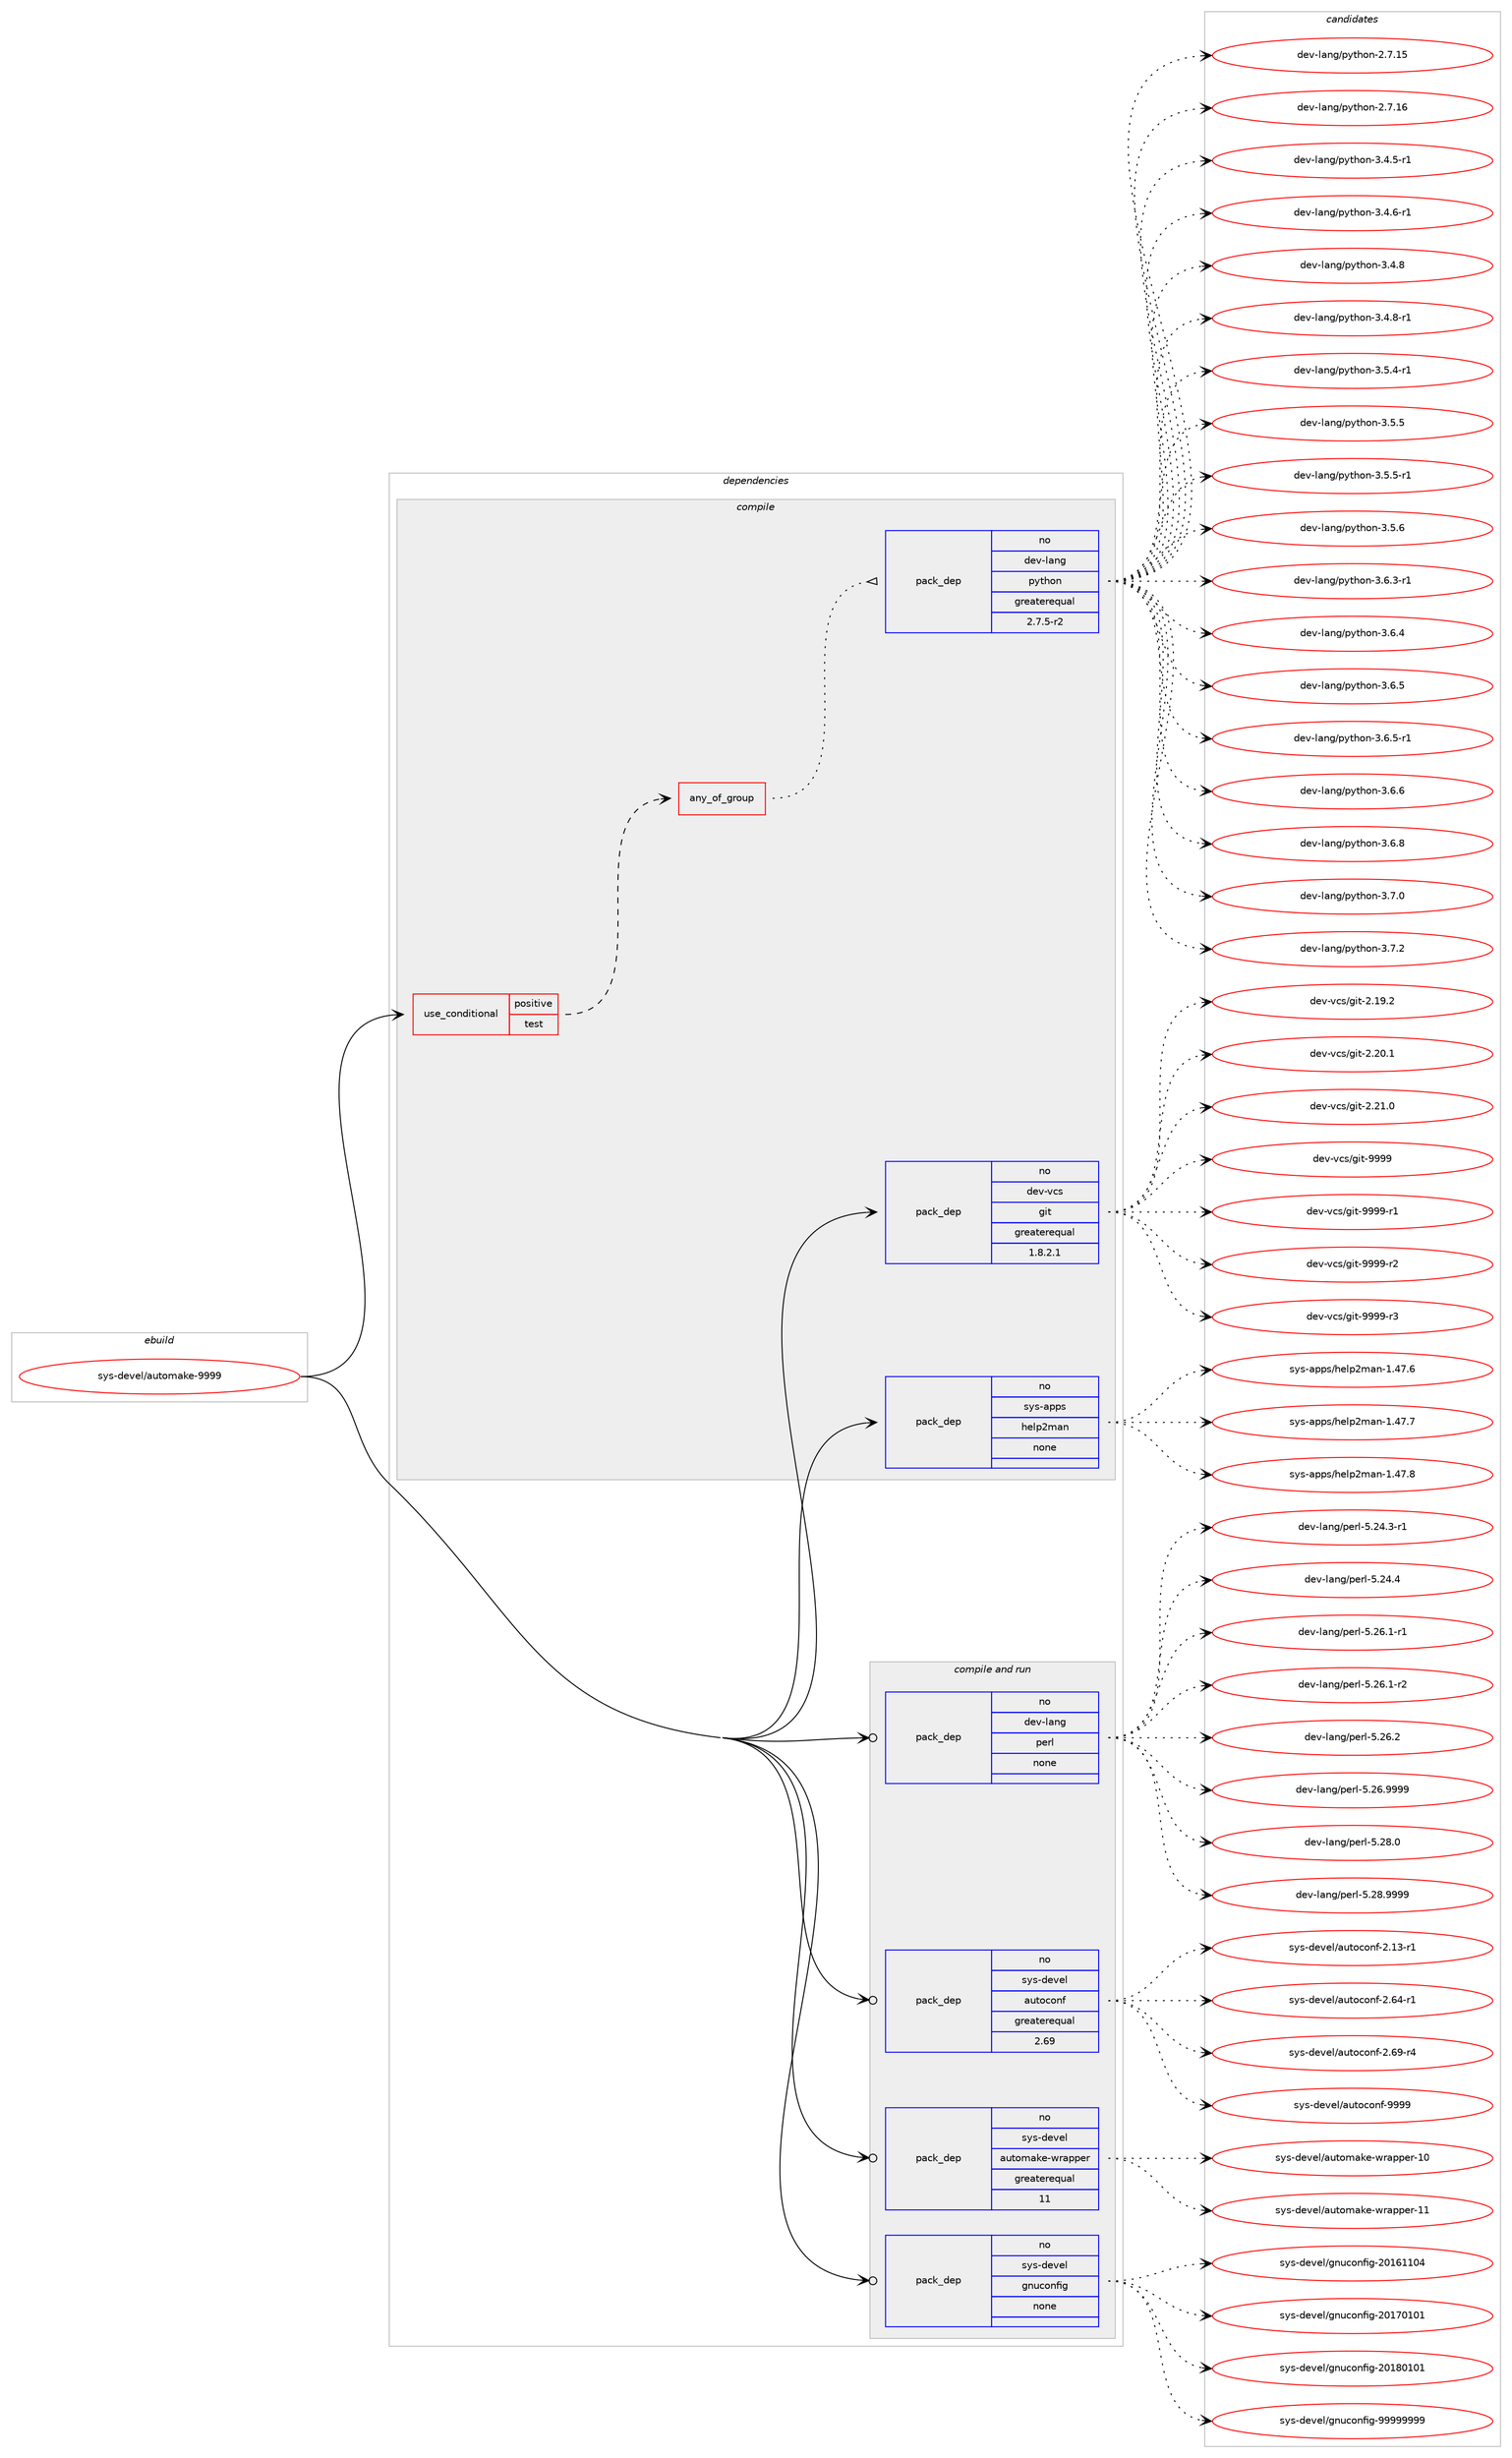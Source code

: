 digraph prolog {

# *************
# Graph options
# *************

newrank=true;
concentrate=true;
compound=true;
graph [rankdir=LR,fontname=Helvetica,fontsize=10,ranksep=1.5];#, ranksep=2.5, nodesep=0.2];
edge  [arrowhead=vee];
node  [fontname=Helvetica,fontsize=10];

# **********
# The ebuild
# **********

subgraph cluster_leftcol {
color=gray;
rank=same;
label=<<i>ebuild</i>>;
id [label="sys-devel/automake-9999", color=red, width=4, href="../sys-devel/automake-9999.svg"];
}

# ****************
# The dependencies
# ****************

subgraph cluster_midcol {
color=gray;
label=<<i>dependencies</i>>;
subgraph cluster_compile {
fillcolor="#eeeeee";
style=filled;
label=<<i>compile</i>>;
subgraph cond459280 {
dependency1726372 [label=<<TABLE BORDER="0" CELLBORDER="1" CELLSPACING="0" CELLPADDING="4"><TR><TD ROWSPAN="3" CELLPADDING="10">use_conditional</TD></TR><TR><TD>positive</TD></TR><TR><TD>test</TD></TR></TABLE>>, shape=none, color=red];
subgraph any27404 {
dependency1726373 [label=<<TABLE BORDER="0" CELLBORDER="1" CELLSPACING="0" CELLPADDING="4"><TR><TD CELLPADDING="10">any_of_group</TD></TR></TABLE>>, shape=none, color=red];subgraph pack1238800 {
dependency1726374 [label=<<TABLE BORDER="0" CELLBORDER="1" CELLSPACING="0" CELLPADDING="4" WIDTH="220"><TR><TD ROWSPAN="6" CELLPADDING="30">pack_dep</TD></TR><TR><TD WIDTH="110">no</TD></TR><TR><TD>dev-lang</TD></TR><TR><TD>python</TD></TR><TR><TD>greaterequal</TD></TR><TR><TD>2.7.5-r2</TD></TR></TABLE>>, shape=none, color=blue];
}
dependency1726373:e -> dependency1726374:w [weight=20,style="dotted",arrowhead="oinv"];
}
dependency1726372:e -> dependency1726373:w [weight=20,style="dashed",arrowhead="vee"];
}
id:e -> dependency1726372:w [weight=20,style="solid",arrowhead="vee"];
subgraph pack1238801 {
dependency1726375 [label=<<TABLE BORDER="0" CELLBORDER="1" CELLSPACING="0" CELLPADDING="4" WIDTH="220"><TR><TD ROWSPAN="6" CELLPADDING="30">pack_dep</TD></TR><TR><TD WIDTH="110">no</TD></TR><TR><TD>dev-vcs</TD></TR><TR><TD>git</TD></TR><TR><TD>greaterequal</TD></TR><TR><TD>1.8.2.1</TD></TR></TABLE>>, shape=none, color=blue];
}
id:e -> dependency1726375:w [weight=20,style="solid",arrowhead="vee"];
subgraph pack1238802 {
dependency1726376 [label=<<TABLE BORDER="0" CELLBORDER="1" CELLSPACING="0" CELLPADDING="4" WIDTH="220"><TR><TD ROWSPAN="6" CELLPADDING="30">pack_dep</TD></TR><TR><TD WIDTH="110">no</TD></TR><TR><TD>sys-apps</TD></TR><TR><TD>help2man</TD></TR><TR><TD>none</TD></TR><TR><TD></TD></TR></TABLE>>, shape=none, color=blue];
}
id:e -> dependency1726376:w [weight=20,style="solid",arrowhead="vee"];
}
subgraph cluster_compileandrun {
fillcolor="#eeeeee";
style=filled;
label=<<i>compile and run</i>>;
subgraph pack1238803 {
dependency1726377 [label=<<TABLE BORDER="0" CELLBORDER="1" CELLSPACING="0" CELLPADDING="4" WIDTH="220"><TR><TD ROWSPAN="6" CELLPADDING="30">pack_dep</TD></TR><TR><TD WIDTH="110">no</TD></TR><TR><TD>dev-lang</TD></TR><TR><TD>perl</TD></TR><TR><TD>none</TD></TR><TR><TD></TD></TR></TABLE>>, shape=none, color=blue];
}
id:e -> dependency1726377:w [weight=20,style="solid",arrowhead="odotvee"];
subgraph pack1238804 {
dependency1726378 [label=<<TABLE BORDER="0" CELLBORDER="1" CELLSPACING="0" CELLPADDING="4" WIDTH="220"><TR><TD ROWSPAN="6" CELLPADDING="30">pack_dep</TD></TR><TR><TD WIDTH="110">no</TD></TR><TR><TD>sys-devel</TD></TR><TR><TD>autoconf</TD></TR><TR><TD>greaterequal</TD></TR><TR><TD>2.69</TD></TR></TABLE>>, shape=none, color=blue];
}
id:e -> dependency1726378:w [weight=20,style="solid",arrowhead="odotvee"];
subgraph pack1238805 {
dependency1726379 [label=<<TABLE BORDER="0" CELLBORDER="1" CELLSPACING="0" CELLPADDING="4" WIDTH="220"><TR><TD ROWSPAN="6" CELLPADDING="30">pack_dep</TD></TR><TR><TD WIDTH="110">no</TD></TR><TR><TD>sys-devel</TD></TR><TR><TD>automake-wrapper</TD></TR><TR><TD>greaterequal</TD></TR><TR><TD>11</TD></TR></TABLE>>, shape=none, color=blue];
}
id:e -> dependency1726379:w [weight=20,style="solid",arrowhead="odotvee"];
subgraph pack1238806 {
dependency1726380 [label=<<TABLE BORDER="0" CELLBORDER="1" CELLSPACING="0" CELLPADDING="4" WIDTH="220"><TR><TD ROWSPAN="6" CELLPADDING="30">pack_dep</TD></TR><TR><TD WIDTH="110">no</TD></TR><TR><TD>sys-devel</TD></TR><TR><TD>gnuconfig</TD></TR><TR><TD>none</TD></TR><TR><TD></TD></TR></TABLE>>, shape=none, color=blue];
}
id:e -> dependency1726380:w [weight=20,style="solid",arrowhead="odotvee"];
}
subgraph cluster_run {
fillcolor="#eeeeee";
style=filled;
label=<<i>run</i>>;
}
}

# **************
# The candidates
# **************

subgraph cluster_choices {
rank=same;
color=gray;
label=<<i>candidates</i>>;

subgraph choice1238800 {
color=black;
nodesep=1;
choice10010111845108971101034711212111610411111045504655464953 [label="dev-lang/python-2.7.15", color=red, width=4,href="../dev-lang/python-2.7.15.svg"];
choice10010111845108971101034711212111610411111045504655464954 [label="dev-lang/python-2.7.16", color=red, width=4,href="../dev-lang/python-2.7.16.svg"];
choice1001011184510897110103471121211161041111104551465246534511449 [label="dev-lang/python-3.4.5-r1", color=red, width=4,href="../dev-lang/python-3.4.5-r1.svg"];
choice1001011184510897110103471121211161041111104551465246544511449 [label="dev-lang/python-3.4.6-r1", color=red, width=4,href="../dev-lang/python-3.4.6-r1.svg"];
choice100101118451089711010347112121116104111110455146524656 [label="dev-lang/python-3.4.8", color=red, width=4,href="../dev-lang/python-3.4.8.svg"];
choice1001011184510897110103471121211161041111104551465246564511449 [label="dev-lang/python-3.4.8-r1", color=red, width=4,href="../dev-lang/python-3.4.8-r1.svg"];
choice1001011184510897110103471121211161041111104551465346524511449 [label="dev-lang/python-3.5.4-r1", color=red, width=4,href="../dev-lang/python-3.5.4-r1.svg"];
choice100101118451089711010347112121116104111110455146534653 [label="dev-lang/python-3.5.5", color=red, width=4,href="../dev-lang/python-3.5.5.svg"];
choice1001011184510897110103471121211161041111104551465346534511449 [label="dev-lang/python-3.5.5-r1", color=red, width=4,href="../dev-lang/python-3.5.5-r1.svg"];
choice100101118451089711010347112121116104111110455146534654 [label="dev-lang/python-3.5.6", color=red, width=4,href="../dev-lang/python-3.5.6.svg"];
choice1001011184510897110103471121211161041111104551465446514511449 [label="dev-lang/python-3.6.3-r1", color=red, width=4,href="../dev-lang/python-3.6.3-r1.svg"];
choice100101118451089711010347112121116104111110455146544652 [label="dev-lang/python-3.6.4", color=red, width=4,href="../dev-lang/python-3.6.4.svg"];
choice100101118451089711010347112121116104111110455146544653 [label="dev-lang/python-3.6.5", color=red, width=4,href="../dev-lang/python-3.6.5.svg"];
choice1001011184510897110103471121211161041111104551465446534511449 [label="dev-lang/python-3.6.5-r1", color=red, width=4,href="../dev-lang/python-3.6.5-r1.svg"];
choice100101118451089711010347112121116104111110455146544654 [label="dev-lang/python-3.6.6", color=red, width=4,href="../dev-lang/python-3.6.6.svg"];
choice100101118451089711010347112121116104111110455146544656 [label="dev-lang/python-3.6.8", color=red, width=4,href="../dev-lang/python-3.6.8.svg"];
choice100101118451089711010347112121116104111110455146554648 [label="dev-lang/python-3.7.0", color=red, width=4,href="../dev-lang/python-3.7.0.svg"];
choice100101118451089711010347112121116104111110455146554650 [label="dev-lang/python-3.7.2", color=red, width=4,href="../dev-lang/python-3.7.2.svg"];
dependency1726374:e -> choice10010111845108971101034711212111610411111045504655464953:w [style=dotted,weight="100"];
dependency1726374:e -> choice10010111845108971101034711212111610411111045504655464954:w [style=dotted,weight="100"];
dependency1726374:e -> choice1001011184510897110103471121211161041111104551465246534511449:w [style=dotted,weight="100"];
dependency1726374:e -> choice1001011184510897110103471121211161041111104551465246544511449:w [style=dotted,weight="100"];
dependency1726374:e -> choice100101118451089711010347112121116104111110455146524656:w [style=dotted,weight="100"];
dependency1726374:e -> choice1001011184510897110103471121211161041111104551465246564511449:w [style=dotted,weight="100"];
dependency1726374:e -> choice1001011184510897110103471121211161041111104551465346524511449:w [style=dotted,weight="100"];
dependency1726374:e -> choice100101118451089711010347112121116104111110455146534653:w [style=dotted,weight="100"];
dependency1726374:e -> choice1001011184510897110103471121211161041111104551465346534511449:w [style=dotted,weight="100"];
dependency1726374:e -> choice100101118451089711010347112121116104111110455146534654:w [style=dotted,weight="100"];
dependency1726374:e -> choice1001011184510897110103471121211161041111104551465446514511449:w [style=dotted,weight="100"];
dependency1726374:e -> choice100101118451089711010347112121116104111110455146544652:w [style=dotted,weight="100"];
dependency1726374:e -> choice100101118451089711010347112121116104111110455146544653:w [style=dotted,weight="100"];
dependency1726374:e -> choice1001011184510897110103471121211161041111104551465446534511449:w [style=dotted,weight="100"];
dependency1726374:e -> choice100101118451089711010347112121116104111110455146544654:w [style=dotted,weight="100"];
dependency1726374:e -> choice100101118451089711010347112121116104111110455146544656:w [style=dotted,weight="100"];
dependency1726374:e -> choice100101118451089711010347112121116104111110455146554648:w [style=dotted,weight="100"];
dependency1726374:e -> choice100101118451089711010347112121116104111110455146554650:w [style=dotted,weight="100"];
}
subgraph choice1238801 {
color=black;
nodesep=1;
choice10010111845118991154710310511645504649574650 [label="dev-vcs/git-2.19.2", color=red, width=4,href="../dev-vcs/git-2.19.2.svg"];
choice10010111845118991154710310511645504650484649 [label="dev-vcs/git-2.20.1", color=red, width=4,href="../dev-vcs/git-2.20.1.svg"];
choice10010111845118991154710310511645504650494648 [label="dev-vcs/git-2.21.0", color=red, width=4,href="../dev-vcs/git-2.21.0.svg"];
choice1001011184511899115471031051164557575757 [label="dev-vcs/git-9999", color=red, width=4,href="../dev-vcs/git-9999.svg"];
choice10010111845118991154710310511645575757574511449 [label="dev-vcs/git-9999-r1", color=red, width=4,href="../dev-vcs/git-9999-r1.svg"];
choice10010111845118991154710310511645575757574511450 [label="dev-vcs/git-9999-r2", color=red, width=4,href="../dev-vcs/git-9999-r2.svg"];
choice10010111845118991154710310511645575757574511451 [label="dev-vcs/git-9999-r3", color=red, width=4,href="../dev-vcs/git-9999-r3.svg"];
dependency1726375:e -> choice10010111845118991154710310511645504649574650:w [style=dotted,weight="100"];
dependency1726375:e -> choice10010111845118991154710310511645504650484649:w [style=dotted,weight="100"];
dependency1726375:e -> choice10010111845118991154710310511645504650494648:w [style=dotted,weight="100"];
dependency1726375:e -> choice1001011184511899115471031051164557575757:w [style=dotted,weight="100"];
dependency1726375:e -> choice10010111845118991154710310511645575757574511449:w [style=dotted,weight="100"];
dependency1726375:e -> choice10010111845118991154710310511645575757574511450:w [style=dotted,weight="100"];
dependency1726375:e -> choice10010111845118991154710310511645575757574511451:w [style=dotted,weight="100"];
}
subgraph choice1238802 {
color=black;
nodesep=1;
choice115121115459711211211547104101108112501099711045494652554654 [label="sys-apps/help2man-1.47.6", color=red, width=4,href="../sys-apps/help2man-1.47.6.svg"];
choice115121115459711211211547104101108112501099711045494652554655 [label="sys-apps/help2man-1.47.7", color=red, width=4,href="../sys-apps/help2man-1.47.7.svg"];
choice115121115459711211211547104101108112501099711045494652554656 [label="sys-apps/help2man-1.47.8", color=red, width=4,href="../sys-apps/help2man-1.47.8.svg"];
dependency1726376:e -> choice115121115459711211211547104101108112501099711045494652554654:w [style=dotted,weight="100"];
dependency1726376:e -> choice115121115459711211211547104101108112501099711045494652554655:w [style=dotted,weight="100"];
dependency1726376:e -> choice115121115459711211211547104101108112501099711045494652554656:w [style=dotted,weight="100"];
}
subgraph choice1238803 {
color=black;
nodesep=1;
choice100101118451089711010347112101114108455346505246514511449 [label="dev-lang/perl-5.24.3-r1", color=red, width=4,href="../dev-lang/perl-5.24.3-r1.svg"];
choice10010111845108971101034711210111410845534650524652 [label="dev-lang/perl-5.24.4", color=red, width=4,href="../dev-lang/perl-5.24.4.svg"];
choice100101118451089711010347112101114108455346505446494511449 [label="dev-lang/perl-5.26.1-r1", color=red, width=4,href="../dev-lang/perl-5.26.1-r1.svg"];
choice100101118451089711010347112101114108455346505446494511450 [label="dev-lang/perl-5.26.1-r2", color=red, width=4,href="../dev-lang/perl-5.26.1-r2.svg"];
choice10010111845108971101034711210111410845534650544650 [label="dev-lang/perl-5.26.2", color=red, width=4,href="../dev-lang/perl-5.26.2.svg"];
choice10010111845108971101034711210111410845534650544657575757 [label="dev-lang/perl-5.26.9999", color=red, width=4,href="../dev-lang/perl-5.26.9999.svg"];
choice10010111845108971101034711210111410845534650564648 [label="dev-lang/perl-5.28.0", color=red, width=4,href="../dev-lang/perl-5.28.0.svg"];
choice10010111845108971101034711210111410845534650564657575757 [label="dev-lang/perl-5.28.9999", color=red, width=4,href="../dev-lang/perl-5.28.9999.svg"];
dependency1726377:e -> choice100101118451089711010347112101114108455346505246514511449:w [style=dotted,weight="100"];
dependency1726377:e -> choice10010111845108971101034711210111410845534650524652:w [style=dotted,weight="100"];
dependency1726377:e -> choice100101118451089711010347112101114108455346505446494511449:w [style=dotted,weight="100"];
dependency1726377:e -> choice100101118451089711010347112101114108455346505446494511450:w [style=dotted,weight="100"];
dependency1726377:e -> choice10010111845108971101034711210111410845534650544650:w [style=dotted,weight="100"];
dependency1726377:e -> choice10010111845108971101034711210111410845534650544657575757:w [style=dotted,weight="100"];
dependency1726377:e -> choice10010111845108971101034711210111410845534650564648:w [style=dotted,weight="100"];
dependency1726377:e -> choice10010111845108971101034711210111410845534650564657575757:w [style=dotted,weight="100"];
}
subgraph choice1238804 {
color=black;
nodesep=1;
choice1151211154510010111810110847971171161119911111010245504649514511449 [label="sys-devel/autoconf-2.13-r1", color=red, width=4,href="../sys-devel/autoconf-2.13-r1.svg"];
choice1151211154510010111810110847971171161119911111010245504654524511449 [label="sys-devel/autoconf-2.64-r1", color=red, width=4,href="../sys-devel/autoconf-2.64-r1.svg"];
choice1151211154510010111810110847971171161119911111010245504654574511452 [label="sys-devel/autoconf-2.69-r4", color=red, width=4,href="../sys-devel/autoconf-2.69-r4.svg"];
choice115121115451001011181011084797117116111991111101024557575757 [label="sys-devel/autoconf-9999", color=red, width=4,href="../sys-devel/autoconf-9999.svg"];
dependency1726378:e -> choice1151211154510010111810110847971171161119911111010245504649514511449:w [style=dotted,weight="100"];
dependency1726378:e -> choice1151211154510010111810110847971171161119911111010245504654524511449:w [style=dotted,weight="100"];
dependency1726378:e -> choice1151211154510010111810110847971171161119911111010245504654574511452:w [style=dotted,weight="100"];
dependency1726378:e -> choice115121115451001011181011084797117116111991111101024557575757:w [style=dotted,weight="100"];
}
subgraph choice1238805 {
color=black;
nodesep=1;
choice115121115451001011181011084797117116111109971071014511911497112112101114454948 [label="sys-devel/automake-wrapper-10", color=red, width=4,href="../sys-devel/automake-wrapper-10.svg"];
choice115121115451001011181011084797117116111109971071014511911497112112101114454949 [label="sys-devel/automake-wrapper-11", color=red, width=4,href="../sys-devel/automake-wrapper-11.svg"];
dependency1726379:e -> choice115121115451001011181011084797117116111109971071014511911497112112101114454948:w [style=dotted,weight="100"];
dependency1726379:e -> choice115121115451001011181011084797117116111109971071014511911497112112101114454949:w [style=dotted,weight="100"];
}
subgraph choice1238806 {
color=black;
nodesep=1;
choice115121115451001011181011084710311011799111110102105103455048495449494852 [label="sys-devel/gnuconfig-20161104", color=red, width=4,href="../sys-devel/gnuconfig-20161104.svg"];
choice115121115451001011181011084710311011799111110102105103455048495548494849 [label="sys-devel/gnuconfig-20170101", color=red, width=4,href="../sys-devel/gnuconfig-20170101.svg"];
choice115121115451001011181011084710311011799111110102105103455048495648494849 [label="sys-devel/gnuconfig-20180101", color=red, width=4,href="../sys-devel/gnuconfig-20180101.svg"];
choice115121115451001011181011084710311011799111110102105103455757575757575757 [label="sys-devel/gnuconfig-99999999", color=red, width=4,href="../sys-devel/gnuconfig-99999999.svg"];
dependency1726380:e -> choice115121115451001011181011084710311011799111110102105103455048495449494852:w [style=dotted,weight="100"];
dependency1726380:e -> choice115121115451001011181011084710311011799111110102105103455048495548494849:w [style=dotted,weight="100"];
dependency1726380:e -> choice115121115451001011181011084710311011799111110102105103455048495648494849:w [style=dotted,weight="100"];
dependency1726380:e -> choice115121115451001011181011084710311011799111110102105103455757575757575757:w [style=dotted,weight="100"];
}
}

}
